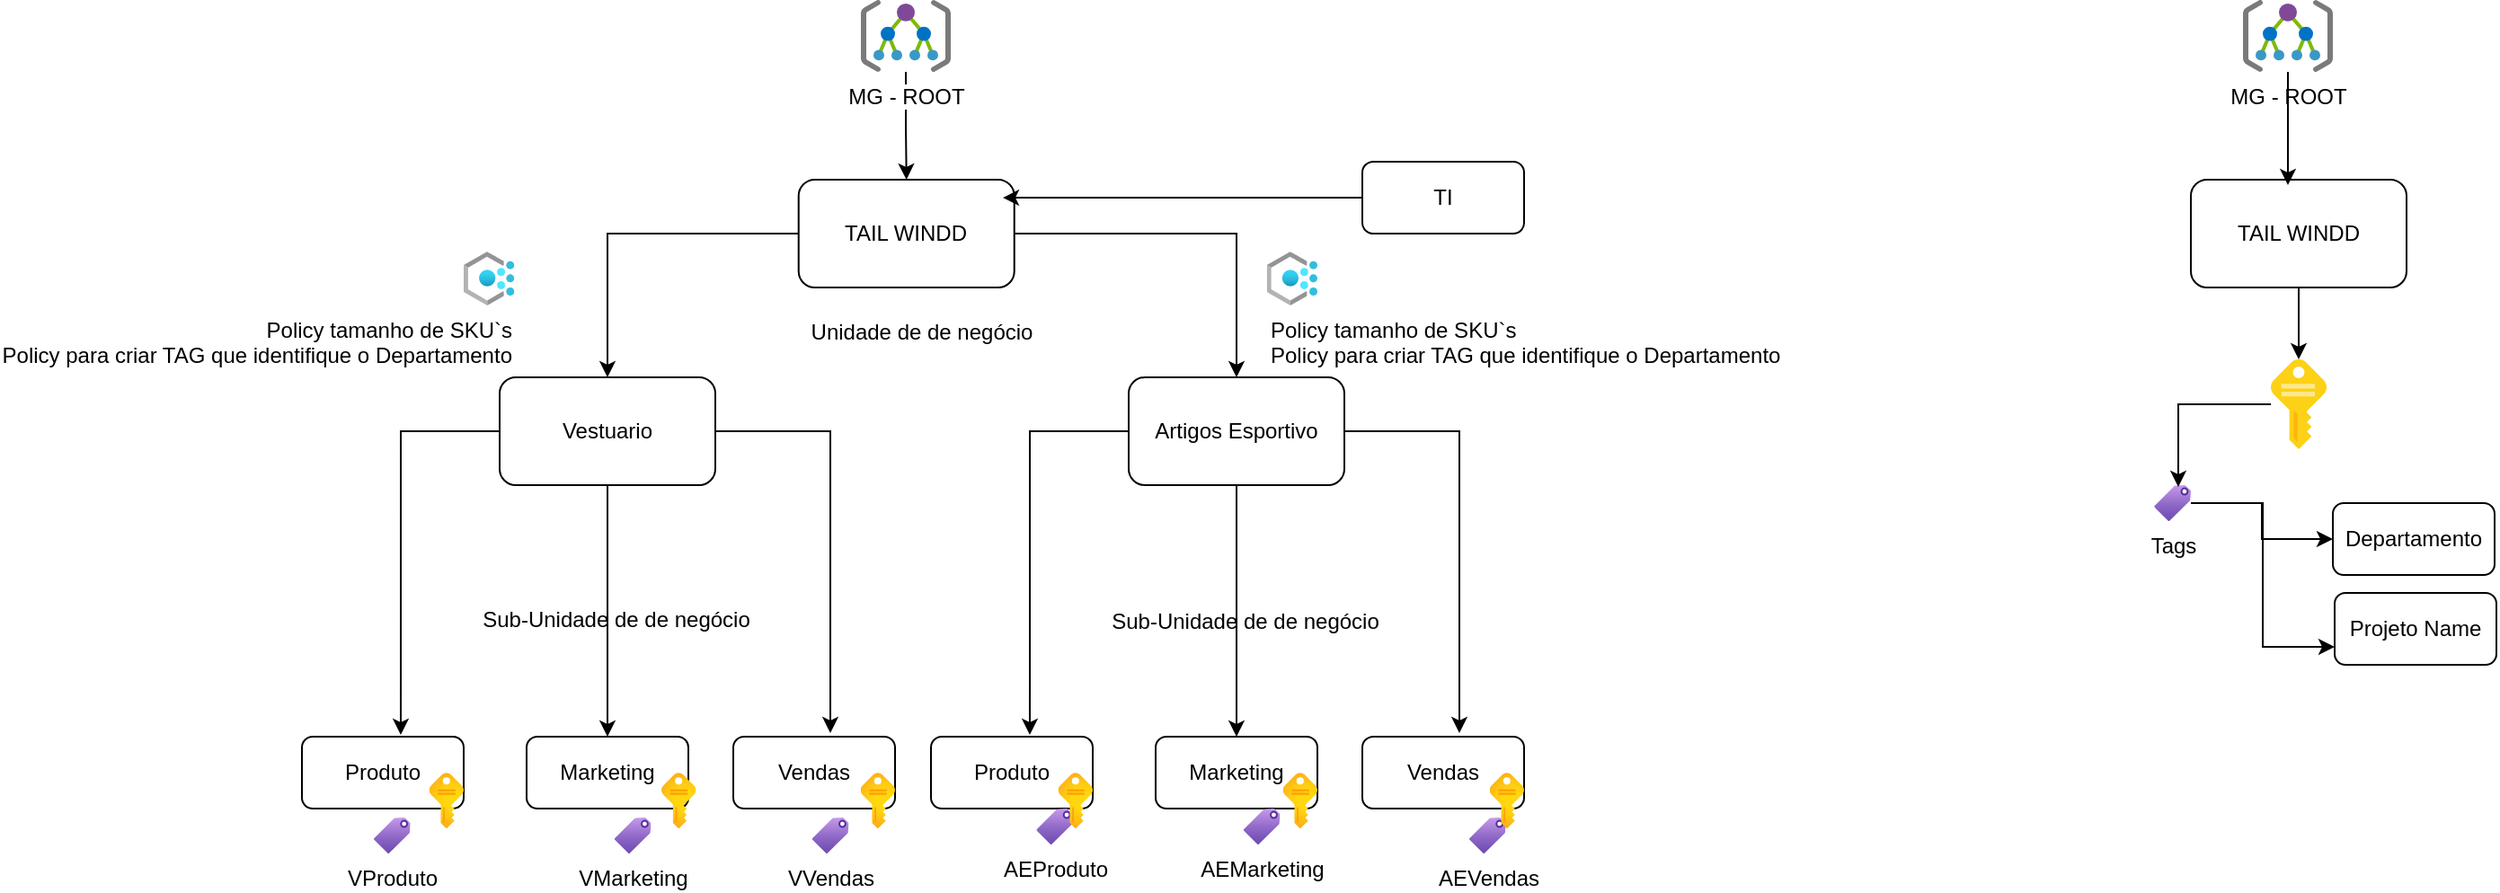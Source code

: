 <mxfile version="22.1.21" type="github">
  <diagram name="Modulo 1 Study Case" id="6hKgb1LMZu3BLTyfTGnK">
    <mxGraphModel dx="1947" dy="468" grid="1" gridSize="10" guides="1" tooltips="1" connect="1" arrows="1" fold="1" page="1" pageScale="1" pageWidth="827" pageHeight="1169" math="0" shadow="0">
      <root>
        <mxCell id="0" />
        <mxCell id="1" parent="0" />
        <mxCell id="Z95EEGgu1PWbuOEwuQ6N-7" style="edgeStyle=orthogonalEdgeStyle;rounded=0;orthogonalLoop=1;jettySize=auto;html=1;" edge="1" parent="1" source="Z95EEGgu1PWbuOEwuQ6N-1" target="Z95EEGgu1PWbuOEwuQ6N-4">
          <mxGeometry relative="1" as="geometry" />
        </mxCell>
        <mxCell id="Z95EEGgu1PWbuOEwuQ6N-1" value="Vestuario" style="rounded=1;whiteSpace=wrap;html=1;" vertex="1" parent="1">
          <mxGeometry x="130" y="230" width="120" height="60" as="geometry" />
        </mxCell>
        <mxCell id="Z95EEGgu1PWbuOEwuQ6N-3" value="Produto" style="rounded=1;whiteSpace=wrap;html=1;" vertex="1" parent="1">
          <mxGeometry x="20" y="430" width="90" height="40" as="geometry" />
        </mxCell>
        <mxCell id="Z95EEGgu1PWbuOEwuQ6N-4" value="Marketing" style="rounded=1;whiteSpace=wrap;html=1;" vertex="1" parent="1">
          <mxGeometry x="145" y="430" width="90" height="40" as="geometry" />
        </mxCell>
        <mxCell id="Z95EEGgu1PWbuOEwuQ6N-5" value="Vendas" style="rounded=1;whiteSpace=wrap;html=1;" vertex="1" parent="1">
          <mxGeometry x="260" y="430" width="90" height="40" as="geometry" />
        </mxCell>
        <mxCell id="Z95EEGgu1PWbuOEwuQ6N-6" style="edgeStyle=orthogonalEdgeStyle;rounded=0;orthogonalLoop=1;jettySize=auto;html=1;entryX=0.611;entryY=-0.025;entryDx=0;entryDy=0;entryPerimeter=0;" edge="1" parent="1" source="Z95EEGgu1PWbuOEwuQ6N-1" target="Z95EEGgu1PWbuOEwuQ6N-3">
          <mxGeometry relative="1" as="geometry" />
        </mxCell>
        <mxCell id="Z95EEGgu1PWbuOEwuQ6N-8" style="edgeStyle=orthogonalEdgeStyle;rounded=0;orthogonalLoop=1;jettySize=auto;html=1;entryX=0.6;entryY=-0.05;entryDx=0;entryDy=0;entryPerimeter=0;" edge="1" parent="1" source="Z95EEGgu1PWbuOEwuQ6N-1" target="Z95EEGgu1PWbuOEwuQ6N-5">
          <mxGeometry relative="1" as="geometry" />
        </mxCell>
        <mxCell id="Z95EEGgu1PWbuOEwuQ6N-12" style="edgeStyle=orthogonalEdgeStyle;rounded=0;orthogonalLoop=1;jettySize=auto;html=1;" edge="1" parent="1" source="Z95EEGgu1PWbuOEwuQ6N-13" target="Z95EEGgu1PWbuOEwuQ6N-15">
          <mxGeometry relative="1" as="geometry" />
        </mxCell>
        <mxCell id="Z95EEGgu1PWbuOEwuQ6N-13" value="Artigos Esportivo" style="rounded=1;whiteSpace=wrap;html=1;" vertex="1" parent="1">
          <mxGeometry x="480" y="230" width="120" height="60" as="geometry" />
        </mxCell>
        <mxCell id="Z95EEGgu1PWbuOEwuQ6N-14" value="Produto" style="rounded=1;whiteSpace=wrap;html=1;" vertex="1" parent="1">
          <mxGeometry x="370" y="430" width="90" height="40" as="geometry" />
        </mxCell>
        <mxCell id="Z95EEGgu1PWbuOEwuQ6N-15" value="Marketing" style="rounded=1;whiteSpace=wrap;html=1;" vertex="1" parent="1">
          <mxGeometry x="495" y="430" width="90" height="40" as="geometry" />
        </mxCell>
        <mxCell id="Z95EEGgu1PWbuOEwuQ6N-16" value="Vendas" style="rounded=1;whiteSpace=wrap;html=1;" vertex="1" parent="1">
          <mxGeometry x="610" y="430" width="90" height="40" as="geometry" />
        </mxCell>
        <mxCell id="Z95EEGgu1PWbuOEwuQ6N-17" style="edgeStyle=orthogonalEdgeStyle;rounded=0;orthogonalLoop=1;jettySize=auto;html=1;entryX=0.611;entryY=-0.025;entryDx=0;entryDy=0;entryPerimeter=0;" edge="1" parent="1" source="Z95EEGgu1PWbuOEwuQ6N-13" target="Z95EEGgu1PWbuOEwuQ6N-14">
          <mxGeometry relative="1" as="geometry" />
        </mxCell>
        <mxCell id="Z95EEGgu1PWbuOEwuQ6N-18" style="edgeStyle=orthogonalEdgeStyle;rounded=0;orthogonalLoop=1;jettySize=auto;html=1;entryX=0.6;entryY=-0.05;entryDx=0;entryDy=0;entryPerimeter=0;" edge="1" parent="1" source="Z95EEGgu1PWbuOEwuQ6N-13" target="Z95EEGgu1PWbuOEwuQ6N-16">
          <mxGeometry relative="1" as="geometry" />
        </mxCell>
        <mxCell id="Z95EEGgu1PWbuOEwuQ6N-31" value="VProduto" style="image;aspect=fixed;html=1;points=[];align=center;fontSize=12;image=img/lib/azure2/general/Tag.svg;" vertex="1" parent="1">
          <mxGeometry x="60" y="475" width="20.36" height="20" as="geometry" />
        </mxCell>
        <mxCell id="Z95EEGgu1PWbuOEwuQ6N-32" value="VMarketing" style="image;aspect=fixed;html=1;points=[];align=center;fontSize=12;image=img/lib/azure2/general/Tag.svg;" vertex="1" parent="1">
          <mxGeometry x="193.89" y="475" width="20.36" height="20" as="geometry" />
        </mxCell>
        <mxCell id="Z95EEGgu1PWbuOEwuQ6N-33" value="VVendas" style="image;aspect=fixed;html=1;points=[];align=center;fontSize=12;image=img/lib/azure2/general/Tag.svg;" vertex="1" parent="1">
          <mxGeometry x="303.89" y="475" width="20.36" height="20" as="geometry" />
        </mxCell>
        <mxCell id="Z95EEGgu1PWbuOEwuQ6N-34" value="AEProduto" style="image;aspect=fixed;html=1;points=[];align=center;fontSize=12;image=img/lib/azure2/general/Tag.svg;" vertex="1" parent="1">
          <mxGeometry x="428.71" y="470" width="20.36" height="20" as="geometry" />
        </mxCell>
        <mxCell id="Z95EEGgu1PWbuOEwuQ6N-35" value="AEMarketing" style="image;aspect=fixed;html=1;points=[];align=center;fontSize=12;image=img/lib/azure2/general/Tag.svg;" vertex="1" parent="1">
          <mxGeometry x="543.89" y="470" width="20.36" height="20" as="geometry" />
        </mxCell>
        <mxCell id="Z95EEGgu1PWbuOEwuQ6N-36" value="AEVendas" style="image;aspect=fixed;html=1;points=[];align=center;fontSize=12;image=img/lib/azure2/general/Tag.svg;" vertex="1" parent="1">
          <mxGeometry x="669.5" y="475" width="20.36" height="20" as="geometry" />
        </mxCell>
        <mxCell id="Z95EEGgu1PWbuOEwuQ6N-41" style="edgeStyle=orthogonalEdgeStyle;rounded=0;orthogonalLoop=1;jettySize=auto;html=1;entryX=0.5;entryY=0;entryDx=0;entryDy=0;" edge="1" parent="1" source="Z95EEGgu1PWbuOEwuQ6N-39" target="Z95EEGgu1PWbuOEwuQ6N-40">
          <mxGeometry relative="1" as="geometry" />
        </mxCell>
        <mxCell id="Z95EEGgu1PWbuOEwuQ6N-39" value="MG - ROOT" style="image;sketch=0;aspect=fixed;html=1;points=[];align=center;fontSize=12;image=img/lib/mscae/Management_Groups.svg;" vertex="1" parent="1">
          <mxGeometry x="331" y="20" width="50" height="40" as="geometry" />
        </mxCell>
        <mxCell id="Z95EEGgu1PWbuOEwuQ6N-42" style="edgeStyle=orthogonalEdgeStyle;rounded=0;orthogonalLoop=1;jettySize=auto;html=1;entryX=0.5;entryY=0;entryDx=0;entryDy=0;" edge="1" parent="1" source="Z95EEGgu1PWbuOEwuQ6N-40" target="Z95EEGgu1PWbuOEwuQ6N-1">
          <mxGeometry relative="1" as="geometry" />
        </mxCell>
        <mxCell id="Z95EEGgu1PWbuOEwuQ6N-43" style="edgeStyle=orthogonalEdgeStyle;rounded=0;orthogonalLoop=1;jettySize=auto;html=1;" edge="1" parent="1" source="Z95EEGgu1PWbuOEwuQ6N-40" target="Z95EEGgu1PWbuOEwuQ6N-13">
          <mxGeometry relative="1" as="geometry" />
        </mxCell>
        <mxCell id="Z95EEGgu1PWbuOEwuQ6N-40" value="TAIL WINDD" style="rounded=1;whiteSpace=wrap;html=1;" vertex="1" parent="1">
          <mxGeometry x="296.36" y="120" width="120" height="60" as="geometry" />
        </mxCell>
        <mxCell id="Z95EEGgu1PWbuOEwuQ6N-44" value="" style="image;aspect=fixed;html=1;points=[];align=center;fontSize=12;image=img/lib/azure2/general/Subscriptions.svg;" vertex="1" parent="1">
          <mxGeometry x="90.79" y="450" width="19.21" height="31" as="geometry" />
        </mxCell>
        <mxCell id="Z95EEGgu1PWbuOEwuQ6N-45" value="" style="image;aspect=fixed;html=1;points=[];align=center;fontSize=12;image=img/lib/azure2/general/Subscriptions.svg;" vertex="1" parent="1">
          <mxGeometry x="220" y="450" width="19.21" height="31" as="geometry" />
        </mxCell>
        <mxCell id="Z95EEGgu1PWbuOEwuQ6N-46" value="" style="image;aspect=fixed;html=1;points=[];align=center;fontSize=12;image=img/lib/azure2/general/Subscriptions.svg;" vertex="1" parent="1">
          <mxGeometry x="330.79" y="450" width="19.21" height="31" as="geometry" />
        </mxCell>
        <mxCell id="Z95EEGgu1PWbuOEwuQ6N-47" value="" style="image;aspect=fixed;html=1;points=[];align=center;fontSize=12;image=img/lib/azure2/general/Subscriptions.svg;" vertex="1" parent="1">
          <mxGeometry x="440.79" y="450" width="19.21" height="31" as="geometry" />
        </mxCell>
        <mxCell id="Z95EEGgu1PWbuOEwuQ6N-48" value="" style="image;aspect=fixed;html=1;points=[];align=center;fontSize=12;image=img/lib/azure2/general/Subscriptions.svg;" vertex="1" parent="1">
          <mxGeometry x="565.79" y="450" width="19.21" height="31" as="geometry" />
        </mxCell>
        <mxCell id="Z95EEGgu1PWbuOEwuQ6N-49" value="" style="image;aspect=fixed;html=1;points=[];align=center;fontSize=12;image=img/lib/azure2/general/Subscriptions.svg;" vertex="1" parent="1">
          <mxGeometry x="680.79" y="450" width="19.21" height="31" as="geometry" />
        </mxCell>
        <mxCell id="Z95EEGgu1PWbuOEwuQ6N-50" value="MG - ROOT" style="image;sketch=0;aspect=fixed;html=1;points=[];align=center;fontSize=12;image=img/lib/mscae/Management_Groups.svg;" vertex="1" parent="1">
          <mxGeometry x="1100" y="20" width="50" height="40" as="geometry" />
        </mxCell>
        <mxCell id="Z95EEGgu1PWbuOEwuQ6N-51" value="" style="image;sketch=0;aspect=fixed;html=1;points=[];align=center;fontSize=12;image=img/lib/mscae/Key.svg;" vertex="1" parent="1">
          <mxGeometry x="1115.5" y="220" width="31" height="50" as="geometry" />
        </mxCell>
        <mxCell id="Z95EEGgu1PWbuOEwuQ6N-55" style="edgeStyle=orthogonalEdgeStyle;rounded=0;orthogonalLoop=1;jettySize=auto;html=1;" edge="1" parent="1" source="Z95EEGgu1PWbuOEwuQ6N-52" target="Z95EEGgu1PWbuOEwuQ6N-51">
          <mxGeometry relative="1" as="geometry" />
        </mxCell>
        <mxCell id="Z95EEGgu1PWbuOEwuQ6N-52" value="TAIL WINDD" style="rounded=1;whiteSpace=wrap;html=1;" vertex="1" parent="1">
          <mxGeometry x="1071" y="120" width="120" height="60" as="geometry" />
        </mxCell>
        <mxCell id="Z95EEGgu1PWbuOEwuQ6N-53" style="edgeStyle=orthogonalEdgeStyle;rounded=0;orthogonalLoop=1;jettySize=auto;html=1;entryX=0.45;entryY=0.05;entryDx=0;entryDy=0;entryPerimeter=0;" edge="1" parent="1" source="Z95EEGgu1PWbuOEwuQ6N-50" target="Z95EEGgu1PWbuOEwuQ6N-52">
          <mxGeometry relative="1" as="geometry" />
        </mxCell>
        <mxCell id="Z95EEGgu1PWbuOEwuQ6N-60" style="edgeStyle=orthogonalEdgeStyle;rounded=0;orthogonalLoop=1;jettySize=auto;html=1;entryX=0;entryY=0.5;entryDx=0;entryDy=0;" edge="1" parent="1" source="Z95EEGgu1PWbuOEwuQ6N-56" target="Z95EEGgu1PWbuOEwuQ6N-59">
          <mxGeometry relative="1" as="geometry" />
        </mxCell>
        <mxCell id="Z95EEGgu1PWbuOEwuQ6N-61" style="edgeStyle=orthogonalEdgeStyle;rounded=0;orthogonalLoop=1;jettySize=auto;html=1;entryX=0;entryY=0.75;entryDx=0;entryDy=0;" edge="1" parent="1" source="Z95EEGgu1PWbuOEwuQ6N-56" target="Z95EEGgu1PWbuOEwuQ6N-58">
          <mxGeometry relative="1" as="geometry" />
        </mxCell>
        <mxCell id="Z95EEGgu1PWbuOEwuQ6N-56" value="Tags" style="image;aspect=fixed;html=1;points=[];align=center;fontSize=12;image=img/lib/azure2/general/Tag.svg;" vertex="1" parent="1">
          <mxGeometry x="1050.64" y="290" width="20.36" height="20" as="geometry" />
        </mxCell>
        <mxCell id="Z95EEGgu1PWbuOEwuQ6N-57" style="edgeStyle=orthogonalEdgeStyle;rounded=0;orthogonalLoop=1;jettySize=auto;html=1;entryX=0.656;entryY=0.05;entryDx=0;entryDy=0;entryPerimeter=0;" edge="1" parent="1" source="Z95EEGgu1PWbuOEwuQ6N-51" target="Z95EEGgu1PWbuOEwuQ6N-56">
          <mxGeometry relative="1" as="geometry" />
        </mxCell>
        <mxCell id="Z95EEGgu1PWbuOEwuQ6N-58" value="Projeto Name" style="rounded=1;whiteSpace=wrap;html=1;" vertex="1" parent="1">
          <mxGeometry x="1151" y="350" width="90" height="40" as="geometry" />
        </mxCell>
        <mxCell id="Z95EEGgu1PWbuOEwuQ6N-59" value="Departamento" style="rounded=1;whiteSpace=wrap;html=1;" vertex="1" parent="1">
          <mxGeometry x="1150" y="300" width="90" height="40" as="geometry" />
        </mxCell>
        <mxCell id="Z95EEGgu1PWbuOEwuQ6N-62" value="Unidade de de negócio" style="text;strokeColor=none;align=center;fillColor=none;html=1;verticalAlign=middle;whiteSpace=wrap;rounded=0;" vertex="1" parent="1">
          <mxGeometry x="290" y="190" width="150" height="30" as="geometry" />
        </mxCell>
        <mxCell id="Z95EEGgu1PWbuOEwuQ6N-63" value="Sub-Unidade de de negócio" style="text;strokeColor=none;align=center;fillColor=none;html=1;verticalAlign=middle;whiteSpace=wrap;rounded=0;" vertex="1" parent="1">
          <mxGeometry x="110" y="350" width="170" height="30" as="geometry" />
        </mxCell>
        <mxCell id="Z95EEGgu1PWbuOEwuQ6N-64" value="Sub-Unidade de de negócio" style="text;strokeColor=none;align=center;fillColor=none;html=1;verticalAlign=middle;whiteSpace=wrap;rounded=0;" vertex="1" parent="1">
          <mxGeometry x="460" y="351" width="170" height="30" as="geometry" />
        </mxCell>
        <mxCell id="Z95EEGgu1PWbuOEwuQ6N-65" value="TI" style="rounded=1;whiteSpace=wrap;html=1;" vertex="1" parent="1">
          <mxGeometry x="610" y="110" width="90" height="40" as="geometry" />
        </mxCell>
        <mxCell id="Z95EEGgu1PWbuOEwuQ6N-66" style="edgeStyle=orthogonalEdgeStyle;rounded=0;orthogonalLoop=1;jettySize=auto;html=1;entryX=0.947;entryY=0.167;entryDx=0;entryDy=0;entryPerimeter=0;" edge="1" parent="1" source="Z95EEGgu1PWbuOEwuQ6N-65" target="Z95EEGgu1PWbuOEwuQ6N-40">
          <mxGeometry relative="1" as="geometry" />
        </mxCell>
        <mxCell id="Z95EEGgu1PWbuOEwuQ6N-67" value="Policy tamanho de SKU`s&lt;br&gt;Policy para criar TAG que identifique o Departamento" style="image;aspect=fixed;html=1;points=[];align=left;fontSize=12;image=img/lib/azure2/management_governance/Policy.svg;" vertex="1" parent="1">
          <mxGeometry x="556.87" y="160" width="28.13" height="30" as="geometry" />
        </mxCell>
        <mxCell id="Z95EEGgu1PWbuOEwuQ6N-68" value="Policy tamanho de SKU`s&lt;br&gt;Policy para criar TAG que identifique o Departamento" style="image;aspect=fixed;html=1;points=[];align=right;fontSize=12;image=img/lib/azure2/management_governance/Policy.svg;" vertex="1" parent="1">
          <mxGeometry x="110" y="160" width="28.13" height="30" as="geometry" />
        </mxCell>
      </root>
    </mxGraphModel>
  </diagram>
</mxfile>
